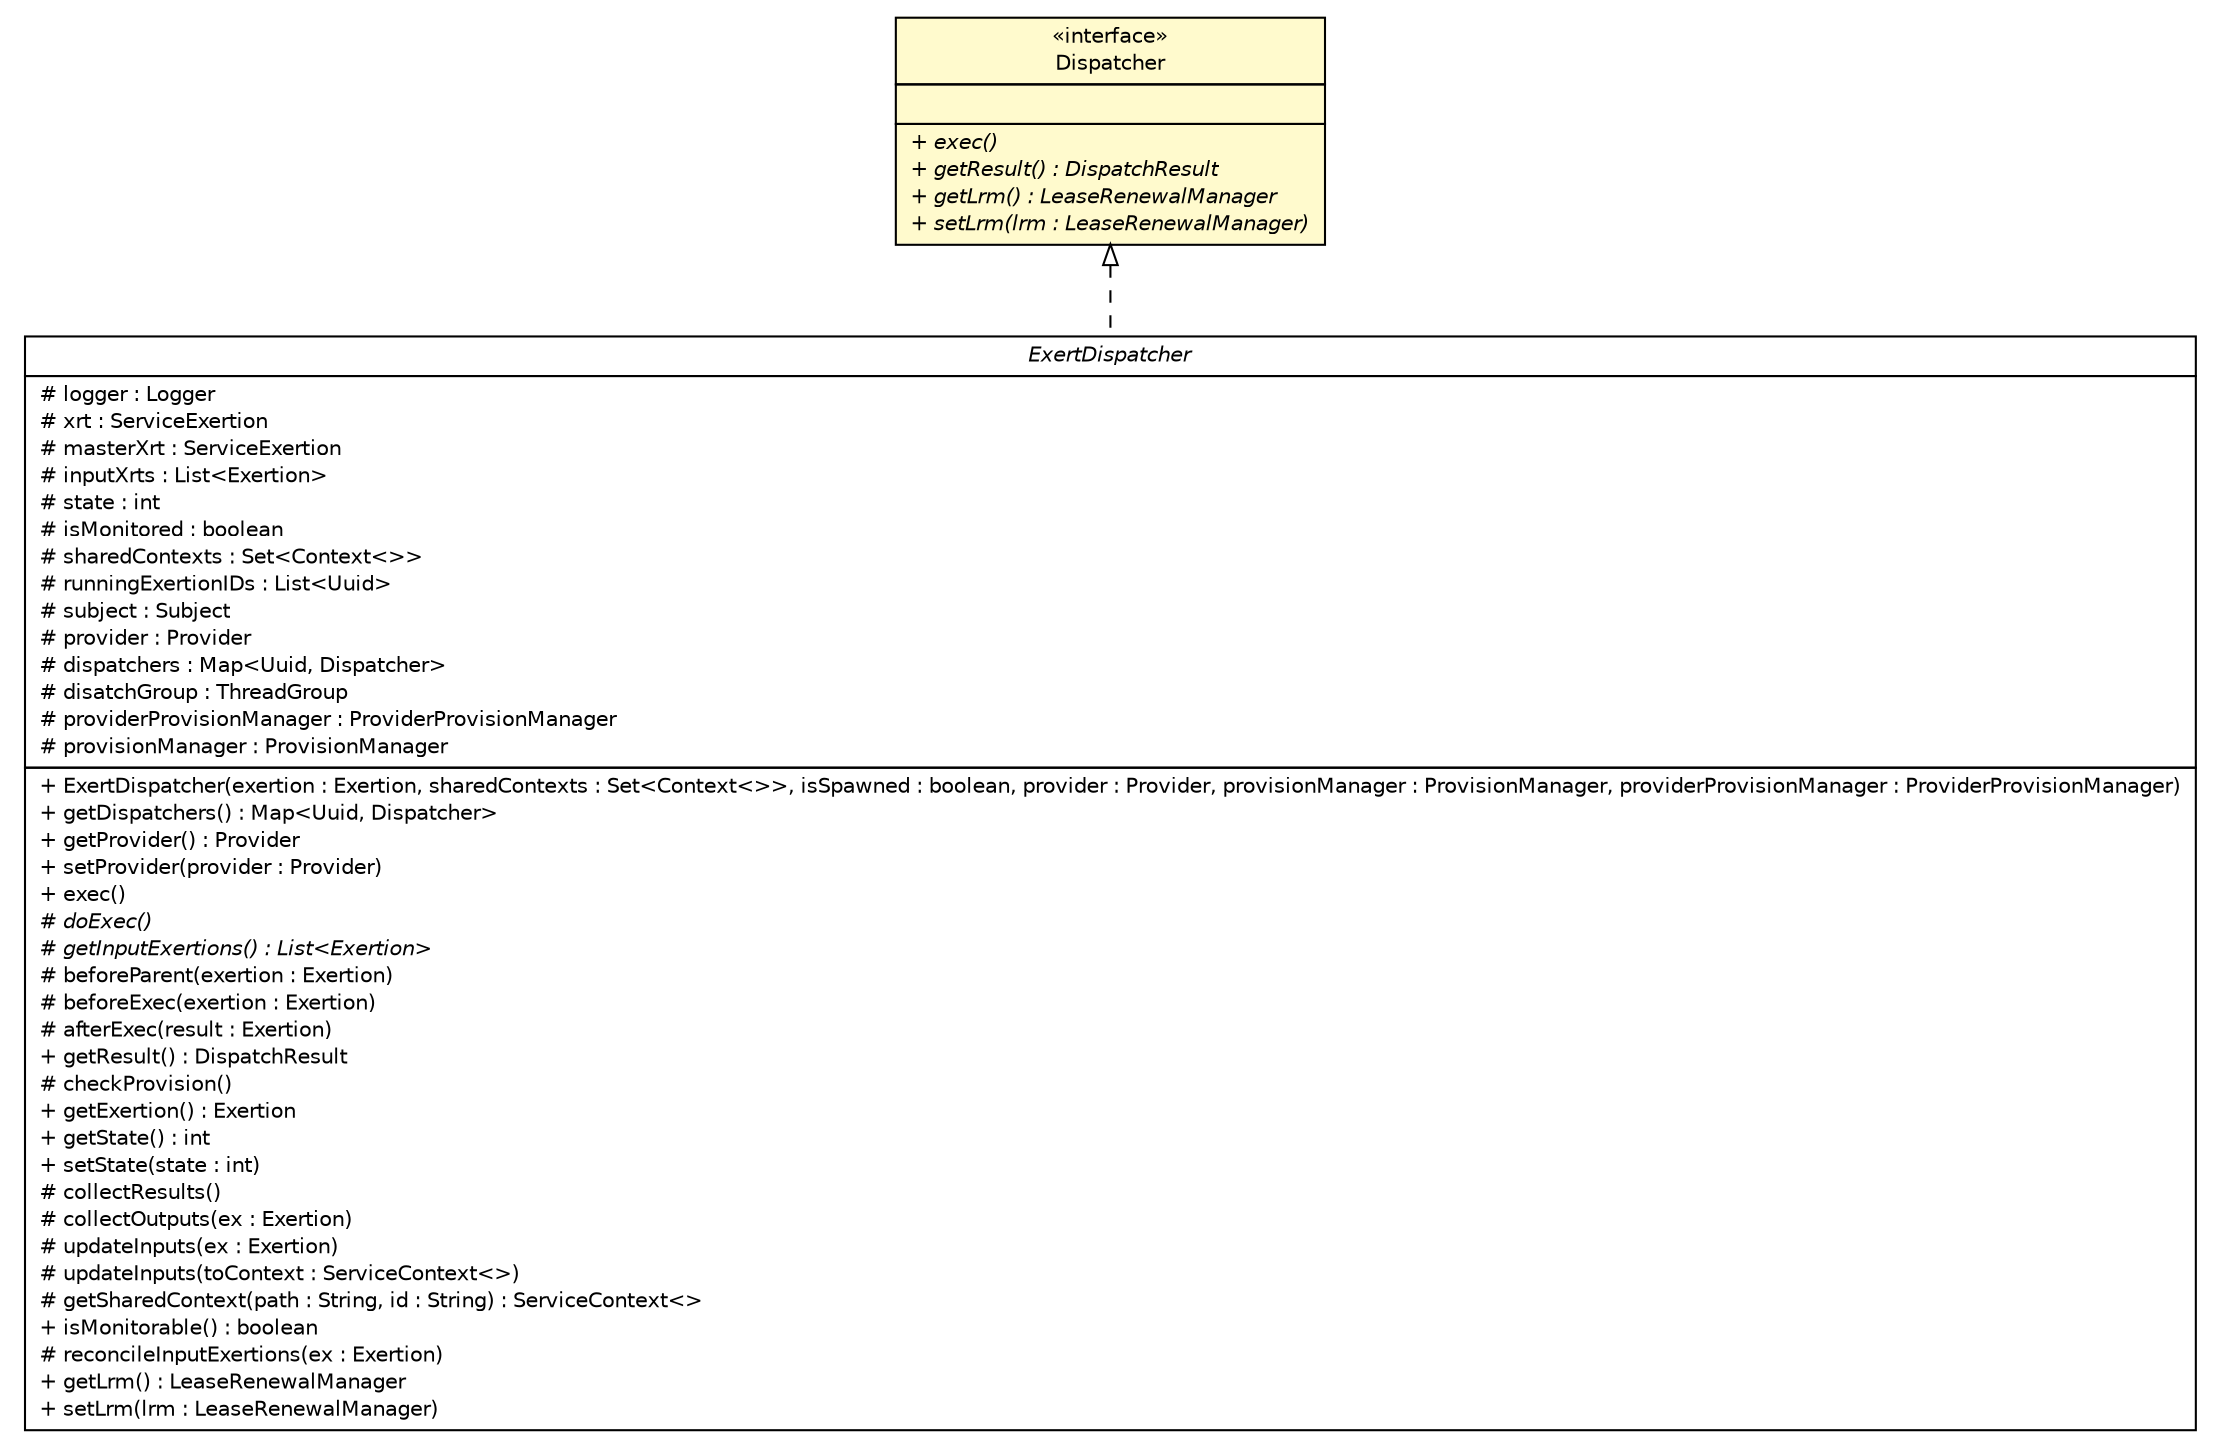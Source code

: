 #!/usr/local/bin/dot
#
# Class diagram 
# Generated by UMLGraph version R5_6 (http://www.umlgraph.org/)
#

digraph G {
	edge [fontname="Helvetica",fontsize=10,labelfontname="Helvetica",labelfontsize=10];
	node [fontname="Helvetica",fontsize=10,shape=plaintext];
	nodesep=0.25;
	ranksep=0.5;
	// sorcer.core.Dispatcher
	c208862 [label=<<table title="sorcer.core.Dispatcher" border="0" cellborder="1" cellspacing="0" cellpadding="2" port="p" bgcolor="lemonChiffon" href="./Dispatcher.html">
		<tr><td><table border="0" cellspacing="0" cellpadding="1">
<tr><td align="center" balign="center"> &#171;interface&#187; </td></tr>
<tr><td align="center" balign="center"> Dispatcher </td></tr>
		</table></td></tr>
		<tr><td><table border="0" cellspacing="0" cellpadding="1">
<tr><td align="left" balign="left">  </td></tr>
		</table></td></tr>
		<tr><td><table border="0" cellspacing="0" cellpadding="1">
<tr><td align="left" balign="left"><font face="Helvetica-Oblique" point-size="10.0"> + exec() </font></td></tr>
<tr><td align="left" balign="left"><font face="Helvetica-Oblique" point-size="10.0"> + getResult() : DispatchResult </font></td></tr>
<tr><td align="left" balign="left"><font face="Helvetica-Oblique" point-size="10.0"> + getLrm() : LeaseRenewalManager </font></td></tr>
<tr><td align="left" balign="left"><font face="Helvetica-Oblique" point-size="10.0"> + setLrm(lrm : LeaseRenewalManager) </font></td></tr>
		</table></td></tr>
		</table>>, URL="./Dispatcher.html", fontname="Helvetica", fontcolor="black", fontsize=10.0];
	// sorcer.core.dispatch.ExertDispatcher
	c209237 [label=<<table title="sorcer.core.dispatch.ExertDispatcher" border="0" cellborder="1" cellspacing="0" cellpadding="2" port="p" href="./dispatch/ExertDispatcher.html">
		<tr><td><table border="0" cellspacing="0" cellpadding="1">
<tr><td align="center" balign="center"><font face="Helvetica-Oblique"> ExertDispatcher </font></td></tr>
		</table></td></tr>
		<tr><td><table border="0" cellspacing="0" cellpadding="1">
<tr><td align="left" balign="left"> # logger : Logger </td></tr>
<tr><td align="left" balign="left"> # xrt : ServiceExertion </td></tr>
<tr><td align="left" balign="left"> # masterXrt : ServiceExertion </td></tr>
<tr><td align="left" balign="left"> # inputXrts : List&lt;Exertion&gt; </td></tr>
<tr><td align="left" balign="left"> # state : int </td></tr>
<tr><td align="left" balign="left"> # isMonitored : boolean </td></tr>
<tr><td align="left" balign="left"> # sharedContexts : Set&lt;Context&lt;&gt;&gt; </td></tr>
<tr><td align="left" balign="left"> # runningExertionIDs : List&lt;Uuid&gt; </td></tr>
<tr><td align="left" balign="left"> # subject : Subject </td></tr>
<tr><td align="left" balign="left"> # provider : Provider </td></tr>
<tr><td align="left" balign="left"> # dispatchers : Map&lt;Uuid, Dispatcher&gt; </td></tr>
<tr><td align="left" balign="left"> # disatchGroup : ThreadGroup </td></tr>
<tr><td align="left" balign="left"> # providerProvisionManager : ProviderProvisionManager </td></tr>
<tr><td align="left" balign="left"> # provisionManager : ProvisionManager </td></tr>
		</table></td></tr>
		<tr><td><table border="0" cellspacing="0" cellpadding="1">
<tr><td align="left" balign="left"> + ExertDispatcher(exertion : Exertion, sharedContexts : Set&lt;Context&lt;&gt;&gt;, isSpawned : boolean, provider : Provider, provisionManager : ProvisionManager, providerProvisionManager : ProviderProvisionManager) </td></tr>
<tr><td align="left" balign="left"> + getDispatchers() : Map&lt;Uuid, Dispatcher&gt; </td></tr>
<tr><td align="left" balign="left"> + getProvider() : Provider </td></tr>
<tr><td align="left" balign="left"> + setProvider(provider : Provider) </td></tr>
<tr><td align="left" balign="left"> + exec() </td></tr>
<tr><td align="left" balign="left"><font face="Helvetica-Oblique" point-size="10.0"> # doExec() </font></td></tr>
<tr><td align="left" balign="left"><font face="Helvetica-Oblique" point-size="10.0"> # getInputExertions() : List&lt;Exertion&gt; </font></td></tr>
<tr><td align="left" balign="left"> # beforeParent(exertion : Exertion) </td></tr>
<tr><td align="left" balign="left"> # beforeExec(exertion : Exertion) </td></tr>
<tr><td align="left" balign="left"> # afterExec(result : Exertion) </td></tr>
<tr><td align="left" balign="left"> + getResult() : DispatchResult </td></tr>
<tr><td align="left" balign="left"> # checkProvision() </td></tr>
<tr><td align="left" balign="left"> + getExertion() : Exertion </td></tr>
<tr><td align="left" balign="left"> + getState() : int </td></tr>
<tr><td align="left" balign="left"> + setState(state : int) </td></tr>
<tr><td align="left" balign="left"> # collectResults() </td></tr>
<tr><td align="left" balign="left"> # collectOutputs(ex : Exertion) </td></tr>
<tr><td align="left" balign="left"> # updateInputs(ex : Exertion) </td></tr>
<tr><td align="left" balign="left"> # updateInputs(toContext : ServiceContext&lt;&gt;) </td></tr>
<tr><td align="left" balign="left"> # getSharedContext(path : String, id : String) : ServiceContext&lt;&gt; </td></tr>
<tr><td align="left" balign="left"> + isMonitorable() : boolean </td></tr>
<tr><td align="left" balign="left"> # reconcileInputExertions(ex : Exertion) </td></tr>
<tr><td align="left" balign="left"> + getLrm() : LeaseRenewalManager </td></tr>
<tr><td align="left" balign="left"> + setLrm(lrm : LeaseRenewalManager) </td></tr>
		</table></td></tr>
		</table>>, URL="./dispatch/ExertDispatcher.html", fontname="Helvetica", fontcolor="black", fontsize=10.0];
	//sorcer.core.dispatch.ExertDispatcher implements sorcer.core.Dispatcher
	c208862:p -> c209237:p [dir=back,arrowtail=empty,style=dashed];
}

